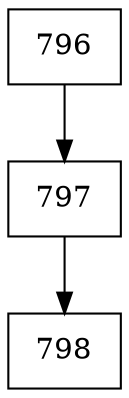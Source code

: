 digraph G {
  node [shape=record];
  node0 [label="{796}"];
  node0 -> node1;
  node1 [label="{797}"];
  node1 -> node2;
  node2 [label="{798}"];
}

